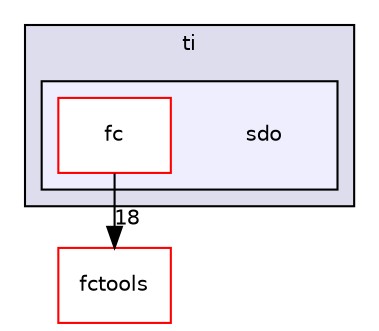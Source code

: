 digraph "sdo" {
  compound=true
  node [ fontsize="10", fontname="Helvetica"];
  edge [ labelfontsize="10", labelfontname="Helvetica"];
  subgraph clusterdir_4fe884c83462ae3b6732f2895fa85319 {
    graph [ bgcolor="#ddddee", pencolor="black", label="ti" fontname="Helvetica", fontsize="10", URL="dir_4fe884c83462ae3b6732f2895fa85319.html"]
  subgraph clusterdir_8d2442e2e3d859a654f421cea11a8a8b {
    graph [ bgcolor="#eeeeff", pencolor="black", label="" URL="dir_8d2442e2e3d859a654f421cea11a8a8b.html"];
    dir_8d2442e2e3d859a654f421cea11a8a8b [shape=plaintext label="sdo"];
    dir_840db151d85d0675077939ba1b653e46 [shape=box label="fc" color="red" fillcolor="white" style="filled" URL="dir_840db151d85d0675077939ba1b653e46.html"];
  }
  }
  dir_b29131faccb6cd84ad5696d291df0073 [shape=box label="fctools" fillcolor="white" style="filled" color="red" URL="dir_b29131faccb6cd84ad5696d291df0073.html"];
  dir_840db151d85d0675077939ba1b653e46->dir_b29131faccb6cd84ad5696d291df0073 [headlabel="18", labeldistance=1.5 headhref="dir_000003_000007.html"];
}
